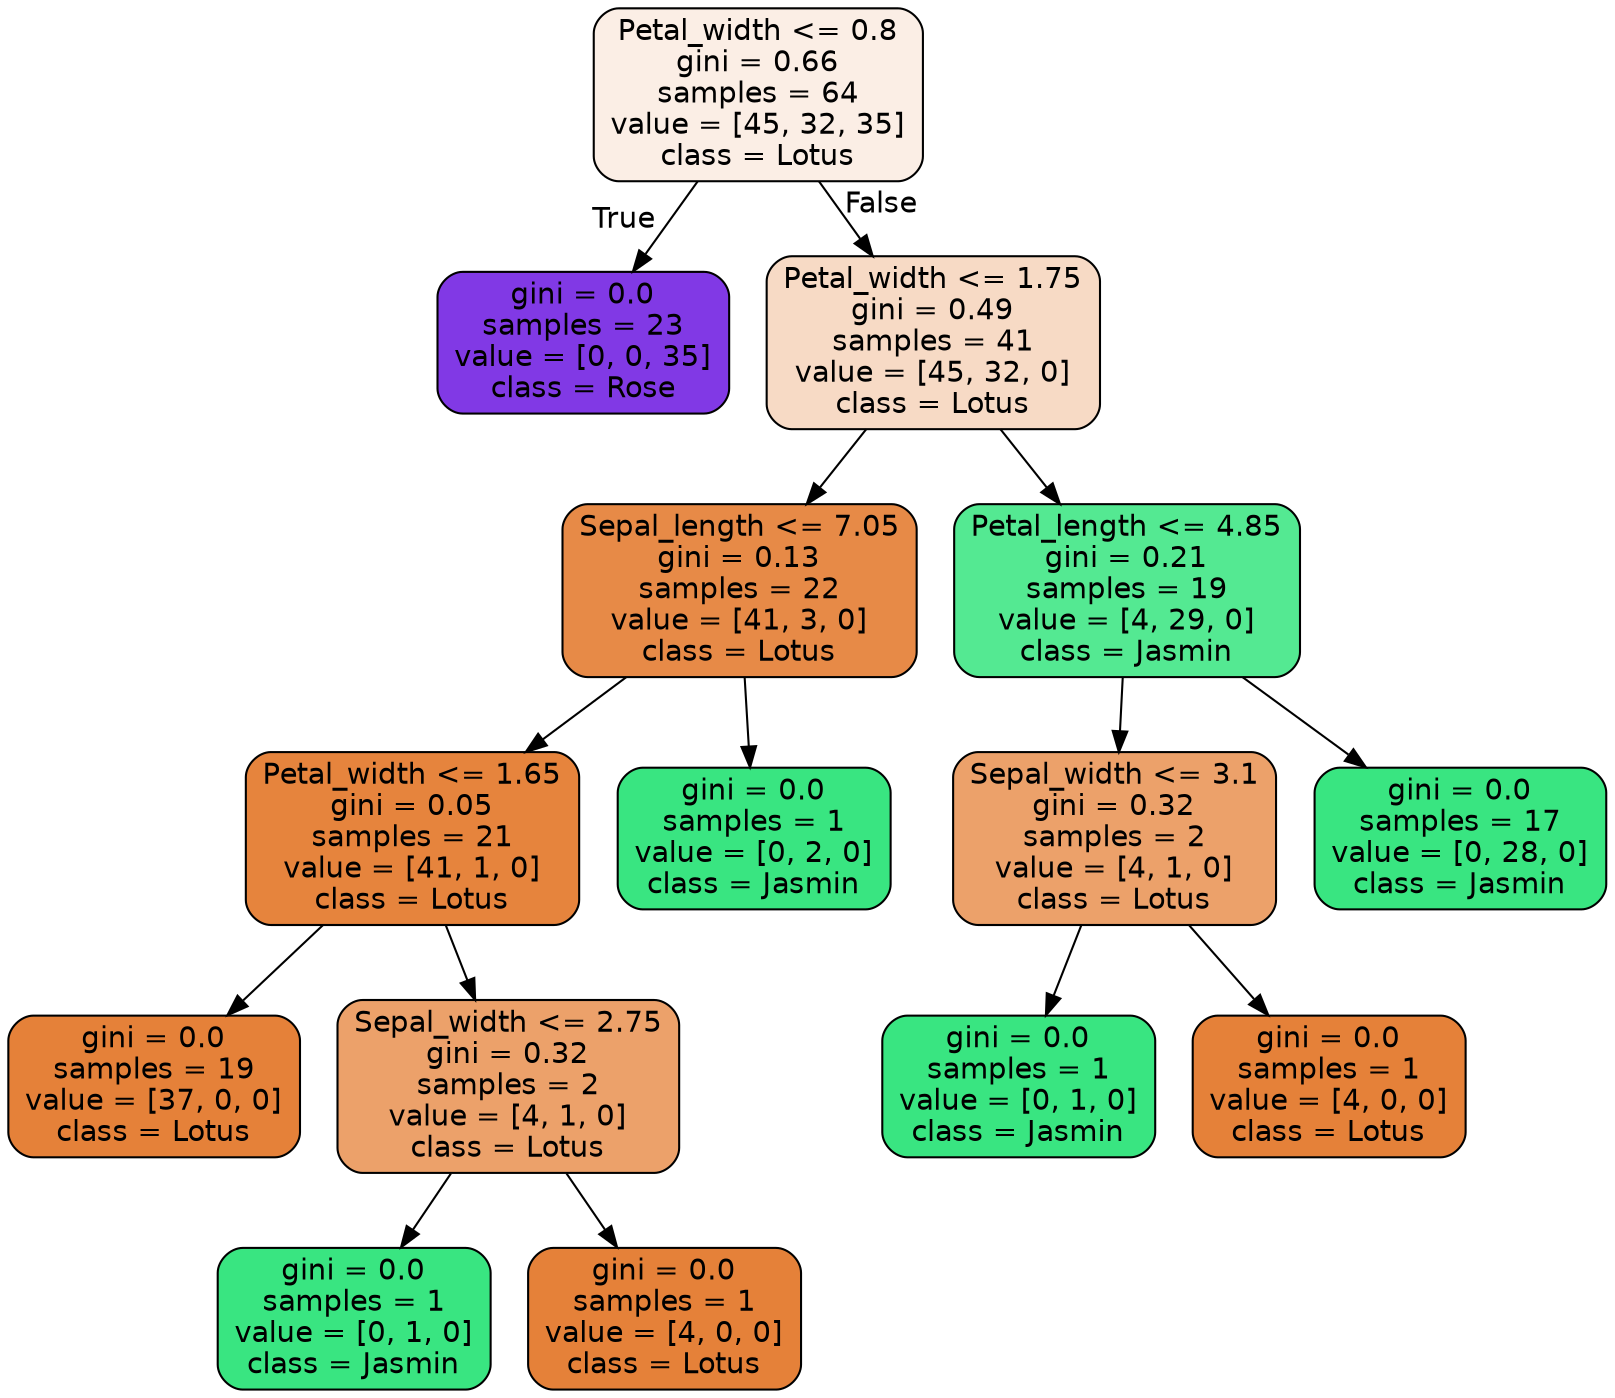 digraph Tree {
node [shape=box, style="filled, rounded", color="black", fontname=helvetica] ;
edge [fontname=helvetica] ;
0 [label="Petal_width <= 0.8\ngini = 0.66\nsamples = 64\nvalue = [45, 32, 35]\nclass = Lotus", fillcolor="#e5813921"] ;
1 [label="gini = 0.0\nsamples = 23\nvalue = [0, 0, 35]\nclass = Rose", fillcolor="#8139e5ff"] ;
0 -> 1 [labeldistance=2.5, labelangle=45, headlabel="True"] ;
2 [label="Petal_width <= 1.75\ngini = 0.49\nsamples = 41\nvalue = [45, 32, 0]\nclass = Lotus", fillcolor="#e581394a"] ;
0 -> 2 [labeldistance=2.5, labelangle=-45, headlabel="False"] ;
3 [label="Sepal_length <= 7.05\ngini = 0.13\nsamples = 22\nvalue = [41, 3, 0]\nclass = Lotus", fillcolor="#e58139ec"] ;
2 -> 3 ;
4 [label="Petal_width <= 1.65\ngini = 0.05\nsamples = 21\nvalue = [41, 1, 0]\nclass = Lotus", fillcolor="#e58139f9"] ;
3 -> 4 ;
5 [label="gini = 0.0\nsamples = 19\nvalue = [37, 0, 0]\nclass = Lotus", fillcolor="#e58139ff"] ;
4 -> 5 ;
6 [label="Sepal_width <= 2.75\ngini = 0.32\nsamples = 2\nvalue = [4, 1, 0]\nclass = Lotus", fillcolor="#e58139bf"] ;
4 -> 6 ;
7 [label="gini = 0.0\nsamples = 1\nvalue = [0, 1, 0]\nclass = Jasmin", fillcolor="#39e581ff"] ;
6 -> 7 ;
8 [label="gini = 0.0\nsamples = 1\nvalue = [4, 0, 0]\nclass = Lotus", fillcolor="#e58139ff"] ;
6 -> 8 ;
9 [label="gini = 0.0\nsamples = 1\nvalue = [0, 2, 0]\nclass = Jasmin", fillcolor="#39e581ff"] ;
3 -> 9 ;
10 [label="Petal_length <= 4.85\ngini = 0.21\nsamples = 19\nvalue = [4, 29, 0]\nclass = Jasmin", fillcolor="#39e581dc"] ;
2 -> 10 ;
11 [label="Sepal_width <= 3.1\ngini = 0.32\nsamples = 2\nvalue = [4, 1, 0]\nclass = Lotus", fillcolor="#e58139bf"] ;
10 -> 11 ;
12 [label="gini = 0.0\nsamples = 1\nvalue = [0, 1, 0]\nclass = Jasmin", fillcolor="#39e581ff"] ;
11 -> 12 ;
13 [label="gini = 0.0\nsamples = 1\nvalue = [4, 0, 0]\nclass = Lotus", fillcolor="#e58139ff"] ;
11 -> 13 ;
14 [label="gini = 0.0\nsamples = 17\nvalue = [0, 28, 0]\nclass = Jasmin", fillcolor="#39e581ff"] ;
10 -> 14 ;
}